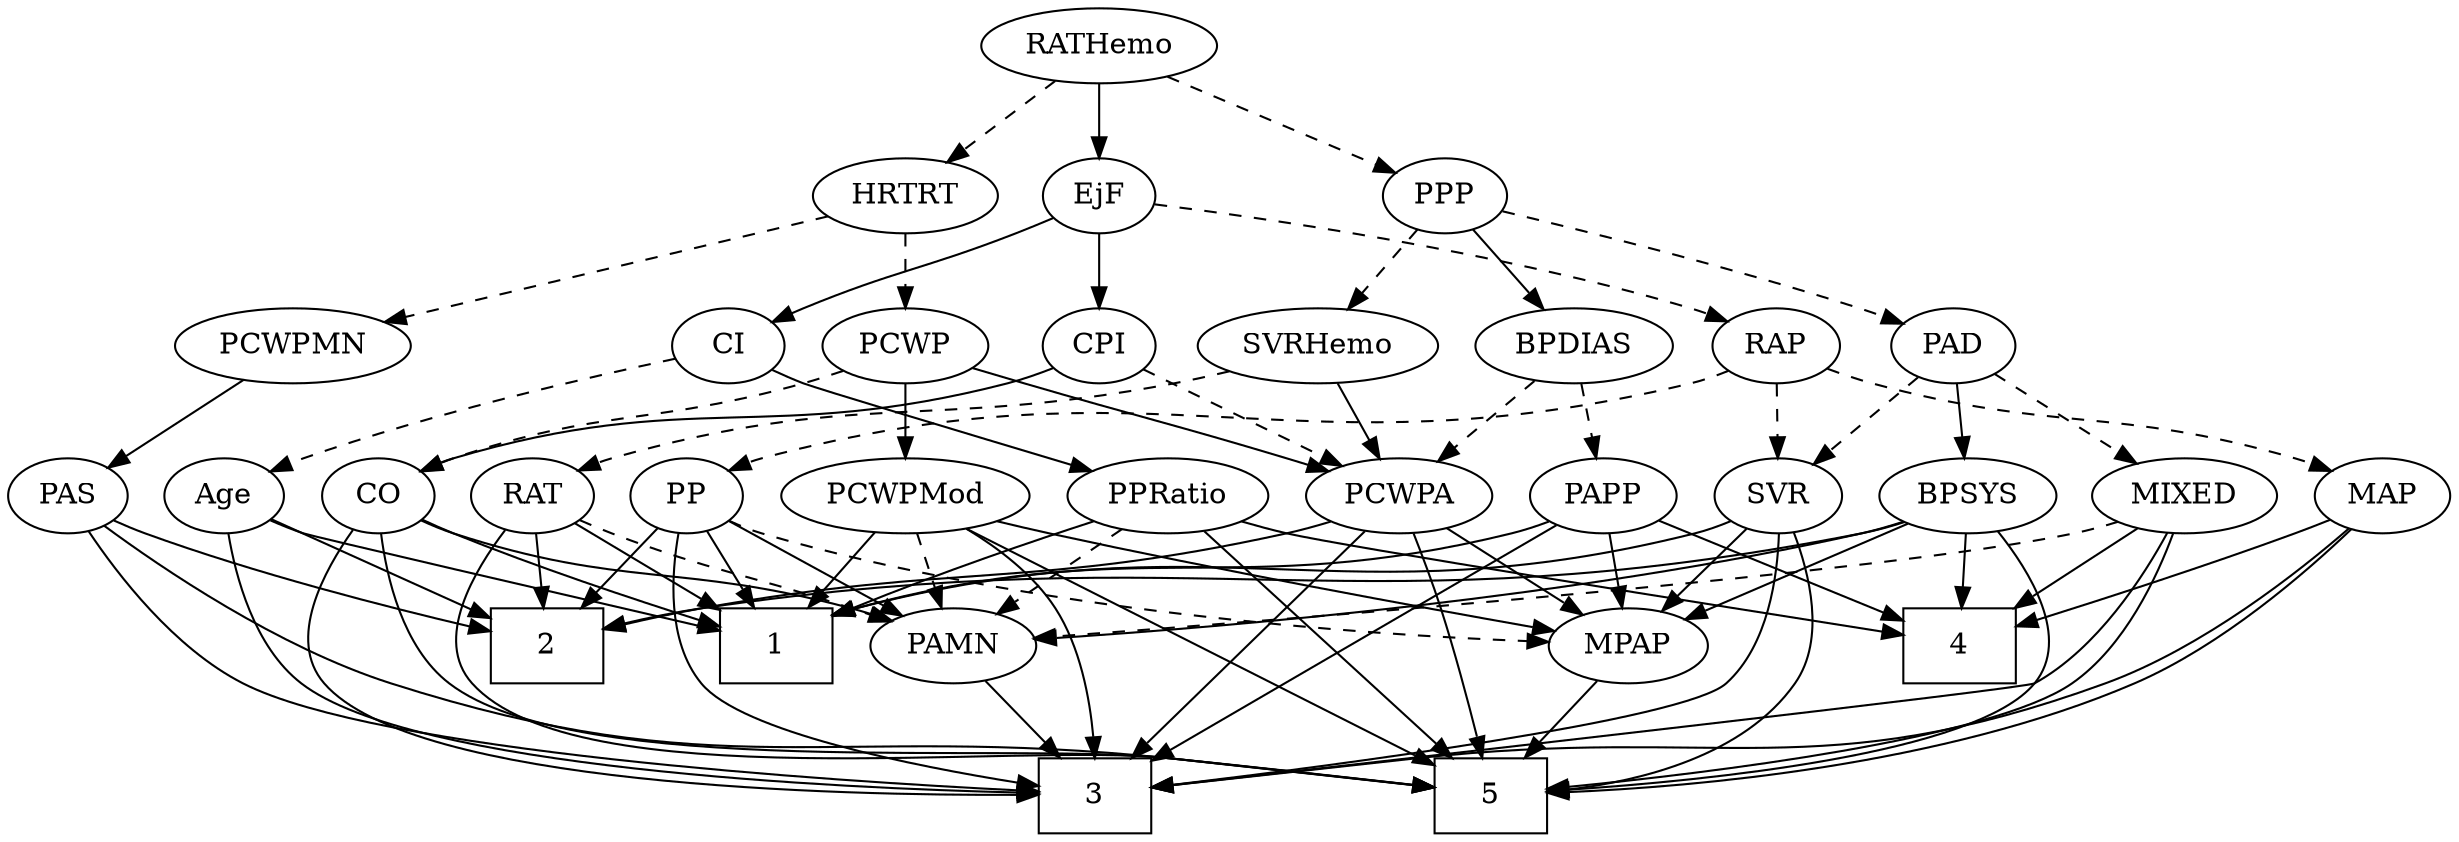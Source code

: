 strict digraph {
	graph [bb="0,0,1089.5,396"];
	node [label="\N"];
	1	[height=0.5,
		pos="330,90",
		shape=box,
		width=0.75];
	2	[height=0.5,
		pos="220,90",
		shape=box,
		width=0.75];
	3	[height=0.5,
		pos="475,18",
		shape=box,
		width=0.75];
	4	[height=0.5,
		pos="884,90",
		shape=box,
		width=0.75];
	5	[height=0.5,
		pos="665,18",
		shape=box,
		width=0.75];
	Age	[height=0.5,
		pos="99,162",
		width=0.75];
	Age -> 1	[pos="e,302.95,97.725 120.06,150.3 124.9,148.05 130.07,145.82 135,144 163.96,133.32 245.26,112.28 293.24,100.17",
		style=solid];
	Age -> 2	[pos="e,192.62,106.84 118.71,149.6 136.29,139.43 162.47,124.28 183.81,111.94",
		style=solid];
	Age -> 3	[pos="e,447.74,18.606 94.067,144.21 89.362,124.33 85.327,91.469 103,72 147.2,23.314 352.47,18.44 437.72,18.567",
		style=solid];
	EjF	[height=0.5,
		pos="497,306",
		width=0.75];
	RAP	[height=0.5,
		pos="790,234",
		width=0.77632];
	EjF -> RAP	[pos="e,768.42,245.91 523.31,301.56 570.27,294.99 671.29,278.84 753,252 754.91,251.37 756.86,250.67 758.81,249.92",
		style=dashed];
	CPI	[height=0.5,
		pos="497,234",
		width=0.75];
	EjF -> CPI	[pos="e,497,252.1 497,287.7 497,279.98 497,270.71 497,262.11",
		style=solid];
	CI	[height=0.5,
		pos="332,234",
		width=0.75];
	EjF -> CI	[pos="e,353.21,245.32 475.79,294.68 470.96,292.41 465.83,290.07 461,288 420.27,270.53 408.73,269.47 368,252 366.19,251.22 364.34,250.41 \
362.47,249.57",
		style=solid];
	SVR	[height=0.5,
		pos="790,162",
		width=0.77632];
	RAP -> SVR	[pos="e,790,180.1 790,215.7 790,207.98 790,198.71 790,190.11",
		style=dashed];
	MAP	[height=0.5,
		pos="1059,162",
		width=0.84854];
	RAP -> MAP	[pos="e,1035.6,173.92 812.26,222.81 818.25,220.33 824.8,217.86 831,216 912.49,191.58 937.61,204.78 1019,180 1021.4,179.27 1023.9,178.44 \
1026.3,177.55",
		style=dashed];
	PP	[height=0.5,
		pos="315,162",
		width=0.75];
	RAP -> PP	[pos="e,335.46,174.18 768.94,221.83 763.85,219.55 758.33,217.42 753,216 579.65,169.88 524.11,227.02 351,180 349.05,179.47 347.07,178.84 \
345.11,178.14",
		style=dashed];
	MIXED	[height=0.5,
		pos="970,162",
		width=1.1193];
	MIXED -> 3	[pos="e,502.2,22.074 965.57,144.01 959.21,123.28 945.35,88.928 920,72 915.75,69.161 618.32,35.236 512.15,23.201",
		style=solid];
	MIXED -> 4	[pos="e,905.04,108.13 951.34,145.81 940.15,136.71 925.69,124.94 913.04,114.64",
		style=solid];
	MIXED -> 5	[pos="e,692.17,20.954 968.56,143.76 965.9,123.43 958.35,90.135 937,72 902.02,42.29 768.1,27.426 702.14,21.781",
		style=solid];
	PAMN	[height=0.5,
		pos="411,90",
		width=1.011];
	MIXED -> PAMN	[pos="e,446.72,93.635 940.52,149.55 934.16,147.42 927.42,145.43 921,144 833.01,124.44 565.1,102.66 456.97,94.413",
		style=dashed];
	MPAP	[height=0.5,
		pos="728,90",
		width=0.97491];
	MPAP -> 5	[pos="e,680.71,36.461 714.02,73.465 706.24,64.82 696.37,53.852 687.53,44.028",
		style=solid];
	BPSYS	[height=0.5,
		pos="874,162",
		width=1.0471];
	BPSYS -> 2	[pos="e,247.21,98.339 846.54,149.62 840.22,147.41 833.45,145.36 827,144 594.65,95.144 528.88,142.69 294,108 281.9,106.21 268.84,103.49 \
257.12,100.74",
		style=solid];
	BPSYS -> 4	[pos="e,881.56,108.1 876.47,143.7 877.57,135.98 878.9,126.71 880.13,118.11",
		style=solid];
	BPSYS -> 5	[pos="e,692.17,20.464 891.71,146.04 911.62,127.41 938.88,95.207 920,72 892.97,38.774 766.29,25.699 702.26,21.147",
		style=solid];
	BPSYS -> MPAP	[pos="e,753.02,103 848.23,148.65 824.32,137.18 788.55,120.03 762.25,107.42",
		style=solid];
	BPSYS -> PAMN	[pos="e,447.1,92.918 845.98,149.73 839.8,147.56 833.24,145.51 827,144 695.19,112.18 534.99,98.607 457.47,93.573",
		style=solid];
	PAD	[height=0.5,
		pos="869,234",
		width=0.79437];
	PAD -> MIXED	[pos="e,949.15,177.45 887.52,220.16 902.36,209.88 923.46,195.25 940.6,183.37",
		style=dashed];
	PAD -> BPSYS	[pos="e,872.78,180.1 870.24,215.7 870.79,207.98 871.45,198.71 872.06,190.11",
		style=solid];
	PAD -> SVR	[pos="e,805.69,176.91 853.01,218.83 841.59,208.71 826.04,194.93 813.24,183.59",
		style=dashed];
	CO	[height=0.5,
		pos="171,162",
		width=0.75];
	CO -> 1	[pos="e,302.52,102.52 192.26,150.81 197.09,148.54 202.21,146.16 207,144 235.81,130.99 268.71,116.85 293.23,106.45",
		style=solid];
	CO -> 3	[pos="e,447.81,18.628 152.56,148.47 128.37,130.54 91.413,96.977 113,72 154.72,23.725 353.91,18.579 437.72,18.6",
		style=solid];
	CO -> 5	[pos="e,637.74,22.038 165.73,144.13 160.65,124.18 156.1,91.248 174,72 225.28,16.843 436.13,44.132 511,36 550.88,31.669 596.56,26.614 627.75,\
23.149",
		style=solid];
	CO -> PAMN	[pos="e,383.6,102.04 191.62,150.32 196.57,148.02 201.9,145.76 207,144 275.5,120.39 296.61,128.85 366,108 368.61,107.22 371.28,106.36 373.97,\
105.45",
		style=solid];
	PAS	[height=0.5,
		pos="27,162",
		width=0.75];
	PAS -> 2	[pos="e,192.99,99.074 48.14,150.52 52.976,148.26 58.128,145.96 63,144 103.44,127.69 151.04,112.11 183.14,102.12",
		style=solid];
	PAS -> 3	[pos="e,447.79,19.865 33.2,144.37 41.851,123.69 59.63,89.034 87,72 145.18,35.791 352.33,23.743 437.76,20.258",
		style=solid];
	PAS -> 5	[pos="e,637.75,22.078 42.102,146.94 65.114,126.47 111.24,89.027 158,72 306.19,18.043 354.18,52.652 511,36 550.89,31.764 596.57,26.694 \
627.76,23.199",
		style=solid];
	PAMN -> 3	[pos="e,459.19,36.292 425.52,73.116 433.44,64.458 443.41,53.55 452.33,43.799",
		style=solid];
	RATHemo	[height=0.5,
		pos="497,378",
		width=1.3721];
	RATHemo -> EjF	[pos="e,497,324.1 497,359.7 497,351.98 497,342.71 497,334.11",
		style=solid];
	PPP	[height=0.5,
		pos="647,306",
		width=0.75];
	RATHemo -> PPP	[pos="e,625.55,317.01 526.28,363.34 552.25,351.22 590.04,333.58 616.4,321.28",
		style=dashed];
	HRTRT	[height=0.5,
		pos="412,306",
		width=1.1013];
	RATHemo -> HRTRT	[pos="e,430.34,322.1 477.71,361.12 466.06,351.52 451.05,339.16 438.32,328.67",
		style=dashed];
	CPI -> CO	[pos="e,191.52,173.97 475.65,222.97 469.43,220.37 462.54,217.8 456,216 348.18,186.36 314.07,212.23 207,180 205.06,179.42 203.1,178.75 \
201.14,178.01",
		style=solid];
	PCWPA	[height=0.5,
		pos="621,162",
		width=1.1555];
	CPI -> PCWPA	[pos="e,596.43,176.87 516.92,221.75 535.94,211.02 564.95,194.64 587.51,181.9",
		style=dashed];
	RAT	[height=0.5,
		pos="243,162",
		width=0.75827];
	RAT -> 1	[pos="e,308.65,108.18 259.77,147.5 271.31,138.23 286.93,125.66 300.51,114.73",
		style=solid];
	RAT -> 2	[pos="e,225.68,108.28 237.43,144.05 234.84,136.18 231.7,126.62 228.8,117.79",
		style=solid];
	RAT -> 5	[pos="e,637.74,22.012 224.6,148.7 199.95,130.76 161.73,96.853 184,72 232.78,17.551 438.33,44.011 511,36 550.88,31.604 596.56,26.56 627.75,\
23.116",
		style=solid];
	RAT -> PAMN	[pos="e,382.99,101.69 264.61,150.54 269.33,148.33 274.31,146.05 279,144 310.51,130.25 346.78,115.78 373.32,105.44",
		style=dashed];
	SVR -> 1	[pos="e,357.14,105.02 768.94,149.84 763.84,147.56 758.33,145.43 753,144 589.32,100.15 534.7,151.54 367.03,107.68",
		style=solid];
	SVR -> 3	[pos="e,502.1,22.088 791.76,143.96 792.81,123.83 791.17,90.731 772,72 753.55,53.972 587.64,32.307 512.13,23.277",
		style=solid];
	SVR -> 5	[pos="e,692.12,20.494 799.23,144.7 808.69,125.6 820.05,93.789 805,72 782.08,38.811 735.49,26.384 702.36,21.744",
		style=solid];
	SVR -> MPAP	[pos="e,741.86,106.64 776.55,145.81 768.37,136.58 757.77,124.61 748.56,114.22",
		style=solid];
	PCWPMod	[height=0.5,
		pos="412,162",
		width=1.4443];
	PCWPMod -> 1	[pos="e,349.97,108.04 393.39,145.12 382.87,136.14 369.52,124.73 357.78,114.71",
		style=solid];
	PCWPMod -> 3	[pos="e,473.78,36.189 428.99,144.83 438.32,135.02 449.32,121.77 456,108 465.45,88.511 470.23,64.372 472.63,46.152",
		style=solid];
	PCWPMod -> 5	[pos="e,637.88,34.224 438.12,146.34 483.62,120.8 577.46,68.132 629.06,39.173",
		style=solid];
	PCWPMod -> MPAP	[pos="e,695.64,97.006 450.62,149.82 458.03,147.79 465.74,145.77 473,144 547.4,125.92 634.95,108.57 685.69,98.894",
		style=solid];
	PCWPMod -> PAMN	[pos="e,411.24,108.1 411.75,143.7 411.64,135.98 411.51,126.71 411.39,118.11",
		style=dashed];
	PCWPA -> 2	[pos="e,247.28,97.931 590.61,149.6 584.2,147.49 577.43,145.5 571,144 450.08,115.88 416.2,129.92 294,108 281.96,105.84 268.92,103.01 257.19,\
100.28",
		style=solid];
	PCWPA -> 3	[pos="e,492.62,36.133 604.82,145.26 579.36,120.5 529.76,72.262 499.79,43.108",
		style=solid];
	PCWPA -> 5	[pos="e,660.89,36.207 627.91,143.96 631.98,133.64 637.07,120.17 641,108 647.59,87.568 653.87,64.109 658.35,46.407",
		style=solid];
	PCWPA -> MPAP	[pos="e,707.21,104.6 642.91,146.67 658.95,136.17 680.88,121.82 698.47,110.32",
		style=solid];
	PCWPMN	[height=0.5,
		pos="132,234",
		width=1.3902];
	PCWPMN -> PAS	[pos="e,45.541,175.36 109.22,217.81 92.986,206.99 71.106,192.4 53.998,181",
		style=solid];
	SVRHemo	[height=0.5,
		pos="592,234",
		width=1.3902];
	SVRHemo -> RAT	[pos="e,263.52,173.98 555.38,221.59 548.01,219.54 540.3,217.56 533,216 421.5,192.16 388.22,212.71 279,180 277.06,179.42 275.1,178.75 273.14,\
178.02",
		style=dashed];
	SVRHemo -> PCWPA	[pos="e,614.04,179.79 599.02,216.05 602.37,207.97 606.45,198.12 610.18,189.11",
		style=solid];
	BPDIAS	[height=0.5,
		pos="702,234",
		width=1.1735];
	BPDIAS -> PCWPA	[pos="e,638.93,178.49 684.02,217.46 673.01,207.95 658.74,195.62 646.57,185.1",
		style=dashed];
	PAPP	[height=0.5,
		pos="712,162",
		width=0.88464];
	BPDIAS -> PAPP	[pos="e,709.56,180.1 704.47,215.7 705.57,207.98 706.9,198.71 708.13,190.11",
		style=dashed];
	MAP -> 3	[pos="e,502.1,22.004 1040.9,147.28 1027.1,136.71 1007.7,121.64 991,108 971.97,92.439 971.55,81.8 949,72 947.74,71.454 623.77,35.494 512.22,\
23.125",
		style=solid];
	MAP -> 4	[pos="e,911.24,101.44 1034.9,150.64 1029.7,148.42 1024.2,146.11 1019,144 985.89,130.47 947.96,115.63 920.75,105.11",
		style=solid];
	MAP -> 5	[pos="e,692.38,18.884 1046.8,145.24 1030,124.81 997.85,89.738 962,72 876.04,29.466 761.11,20.663 702.62,19.099",
		style=solid];
	PP -> 1	[pos="e,326.3,108.28 318.63,144.05 320.3,136.26 322.32,126.82 324.2,118.08",
		style=solid];
	PP -> 2	[pos="e,243.4,108.24 297.58,148.16 284.74,138.7 266.93,125.58 251.61,114.29",
		style=solid];
	PP -> 3	[pos="e,447.74,22.96 304.21,145.27 292.56,126.14 277.72,93.727 294,72 311.24,48.99 390,32.608 437.77,24.589",
		style=solid];
	PP -> MPAP	[pos="e,693.21,92.399 335.52,150.01 340.47,147.73 345.83,145.54 351,144 467.64,109.14 611.6,97.006 683.19,92.942",
		style=dashed];
	PP -> PAMN	[pos="e,391.19,105.45 332.61,148.16 346.71,137.88 366.77,123.25 383.06,111.37",
		style=solid];
	PPP -> PAD	[pos="e,846.05,244.76 671.7,298.55 706.61,289.26 772.25,271.09 827,252 830.12,250.91 833.35,249.72 836.56,248.5",
		style=dashed];
	PPP -> SVRHemo	[pos="e,605.06,251.63 635.07,289.81 628.15,281.02 619.29,269.73 611.4,259.69",
		style=dashed];
	PPP -> BPDIAS	[pos="e,688.94,251.63 658.93,289.81 665.85,281.02 674.71,269.73 682.6,259.69",
		style=solid];
	PPRatio	[height=0.5,
		pos="522,162",
		width=1.1013];
	PPRatio -> 1	[pos="e,357.37,104.33 491.43,150.35 485.33,148.23 478.96,146.04 473,144 428.39,128.76 414.24,126.93 366.95,108.17",
		style=solid];
	PPRatio -> 4	[pos="e,856.94,95.292 551.2,149.75 557.35,147.64 563.84,145.6 570,144 596.45,137.14 769.32,109.27 846.68,96.927",
		style=solid];
	PPRatio -> 5	[pos="e,647.75,36.133 537.85,145.26 562.68,120.6 610.95,72.671 640.35,43.48",
		style=solid];
	PPRatio -> PAMN	[pos="e,432.78,104.73 499.8,147 483.06,136.44 459.89,121.83 441.42,110.18",
		style=dashed];
	PCWP	[height=0.5,
		pos="412,234",
		width=0.97491];
	PCWP -> CO	[pos="e,191.61,173.69 385.23,221.93 379.59,219.8 373.64,217.71 368,216 297.83,194.73 276.35,203.8 207,180 205.09,179.34 203.14,178.62 \
201.2,177.84",
		style=dashed];
	PCWP -> PCWPMod	[pos="e,412,180.1 412,215.7 412,207.98 412,198.71 412,190.11",
		style=solid];
	PCWP -> PCWPA	[pos="e,589.28,173.85 440.21,223.12 447.01,220.76 454.26,218.27 461,216 509.75,199.57 522.2,196.28 571,180 573.86,179.04 576.82,178.05 \
579.79,177.05",
		style=solid];
	CI -> Age	[pos="e,120.05,173.71 306.68,227.71 268.74,219.44 195.18,202.1 135,180 133.15,179.32 131.27,178.58 129.38,177.81",
		style=dashed];
	CI -> PPRatio	[pos="e,491.42,173.63 353.15,222.54 357.98,220.28 363.13,217.98 368,216 413.71,197.44 426.36,196.09 473,180 475.89,179 478.87,177.97 481.87,\
176.94",
		style=solid];
	PAPP -> 1	[pos="e,357.16,104.94 688.28,149.61 683.02,147.46 677.4,145.43 672,144 542.75,109.69 499.66,144.04 366.88,107.68",
		style=solid];
	PAPP -> 3	[pos="e,502.08,35.224 690.97,148.4 650.44,124.12 561.12,70.596 510.97,40.549",
		style=solid];
	PAPP -> 4	[pos="e,856.88,101.89 737.14,150.54 742.38,148.37 747.87,146.1 753,144 784.81,130.97 821.04,116.33 847.32,105.74",
		style=solid];
	PAPP -> MPAP	[pos="e,724.05,108.28 715.87,144.05 717.65,136.26 719.81,126.82 721.81,118.08",
		style=solid];
	HRTRT -> PCWPMN	[pos="e,171.76,244.94 378.23,296.56 329.24,284.31 238.16,261.54 181.56,247.39",
		style=dashed];
	HRTRT -> PCWP	[pos="e,412,252.1 412,287.7 412,279.98 412,270.71 412,262.11",
		style=dashed];
}
